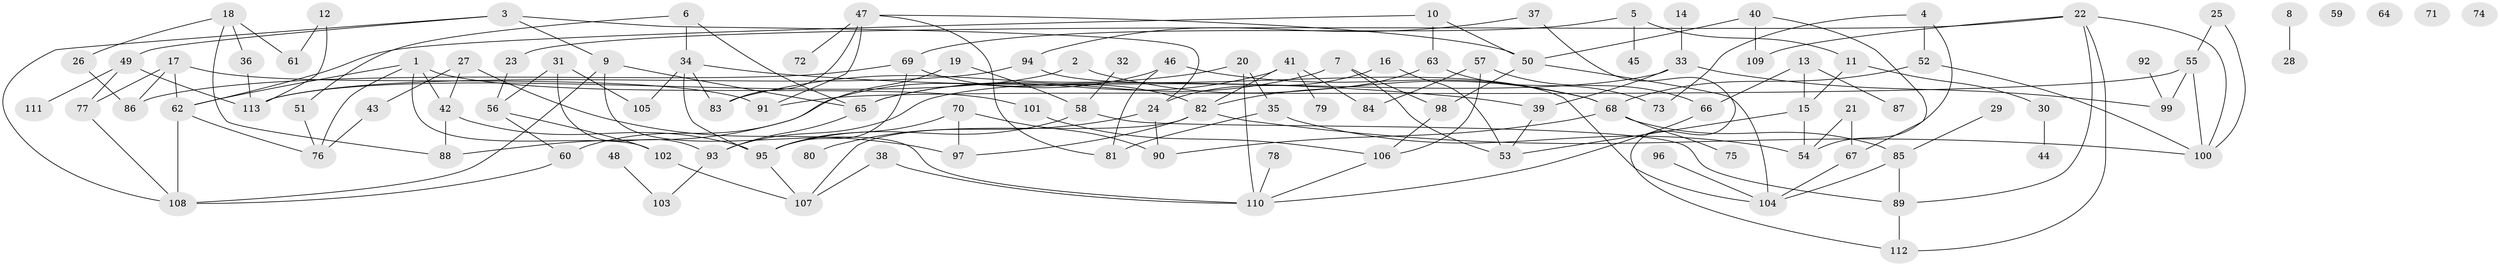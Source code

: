 // Generated by graph-tools (version 1.1) at 2025/33/03/09/25 02:33:57]
// undirected, 113 vertices, 164 edges
graph export_dot {
graph [start="1"]
  node [color=gray90,style=filled];
  1;
  2;
  3;
  4;
  5;
  6;
  7;
  8;
  9;
  10;
  11;
  12;
  13;
  14;
  15;
  16;
  17;
  18;
  19;
  20;
  21;
  22;
  23;
  24;
  25;
  26;
  27;
  28;
  29;
  30;
  31;
  32;
  33;
  34;
  35;
  36;
  37;
  38;
  39;
  40;
  41;
  42;
  43;
  44;
  45;
  46;
  47;
  48;
  49;
  50;
  51;
  52;
  53;
  54;
  55;
  56;
  57;
  58;
  59;
  60;
  61;
  62;
  63;
  64;
  65;
  66;
  67;
  68;
  69;
  70;
  71;
  72;
  73;
  74;
  75;
  76;
  77;
  78;
  79;
  80;
  81;
  82;
  83;
  84;
  85;
  86;
  87;
  88;
  89;
  90;
  91;
  92;
  93;
  94;
  95;
  96;
  97;
  98;
  99;
  100;
  101;
  102;
  103;
  104;
  105;
  106;
  107;
  108;
  109;
  110;
  111;
  112;
  113;
  1 -- 42;
  1 -- 62;
  1 -- 76;
  1 -- 101;
  1 -- 102;
  2 -- 68;
  2 -- 113;
  3 -- 9;
  3 -- 24;
  3 -- 49;
  3 -- 108;
  4 -- 52;
  4 -- 54;
  4 -- 73;
  5 -- 11;
  5 -- 45;
  5 -- 69;
  6 -- 34;
  6 -- 51;
  6 -- 65;
  7 -- 53;
  7 -- 65;
  7 -- 98;
  8 -- 28;
  9 -- 65;
  9 -- 108;
  9 -- 110;
  10 -- 50;
  10 -- 62;
  10 -- 63;
  11 -- 15;
  11 -- 30;
  12 -- 61;
  12 -- 113;
  13 -- 15;
  13 -- 66;
  13 -- 87;
  14 -- 33;
  15 -- 53;
  15 -- 54;
  16 -- 24;
  16 -- 53;
  17 -- 62;
  17 -- 77;
  17 -- 86;
  17 -- 91;
  18 -- 26;
  18 -- 36;
  18 -- 61;
  18 -- 88;
  19 -- 58;
  19 -- 60;
  20 -- 35;
  20 -- 83;
  20 -- 110;
  21 -- 54;
  21 -- 67;
  22 -- 23;
  22 -- 89;
  22 -- 100;
  22 -- 109;
  22 -- 112;
  23 -- 56;
  24 -- 80;
  24 -- 90;
  25 -- 55;
  25 -- 100;
  26 -- 86;
  27 -- 42;
  27 -- 43;
  27 -- 97;
  29 -- 85;
  30 -- 44;
  31 -- 56;
  31 -- 93;
  31 -- 105;
  32 -- 58;
  33 -- 39;
  33 -- 93;
  33 -- 99;
  34 -- 39;
  34 -- 83;
  34 -- 95;
  34 -- 105;
  35 -- 54;
  35 -- 81;
  36 -- 113;
  37 -- 94;
  37 -- 112;
  38 -- 107;
  38 -- 110;
  39 -- 53;
  40 -- 50;
  40 -- 67;
  40 -- 109;
  41 -- 65;
  41 -- 79;
  41 -- 82;
  41 -- 84;
  42 -- 88;
  42 -- 95;
  43 -- 76;
  46 -- 68;
  46 -- 81;
  46 -- 88;
  47 -- 50;
  47 -- 72;
  47 -- 81;
  47 -- 83;
  47 -- 91;
  48 -- 103;
  49 -- 77;
  49 -- 111;
  49 -- 113;
  50 -- 98;
  50 -- 104;
  51 -- 76;
  52 -- 68;
  52 -- 100;
  55 -- 91;
  55 -- 99;
  55 -- 100;
  56 -- 60;
  56 -- 102;
  57 -- 66;
  57 -- 84;
  57 -- 106;
  58 -- 89;
  58 -- 95;
  60 -- 108;
  62 -- 76;
  62 -- 108;
  63 -- 73;
  63 -- 82;
  65 -- 93;
  66 -- 110;
  67 -- 104;
  68 -- 75;
  68 -- 85;
  68 -- 90;
  69 -- 82;
  69 -- 86;
  69 -- 95;
  70 -- 90;
  70 -- 95;
  70 -- 97;
  77 -- 108;
  78 -- 110;
  82 -- 97;
  82 -- 100;
  82 -- 107;
  85 -- 89;
  85 -- 104;
  89 -- 112;
  92 -- 99;
  93 -- 103;
  94 -- 104;
  94 -- 113;
  95 -- 107;
  96 -- 104;
  98 -- 106;
  101 -- 106;
  102 -- 107;
  106 -- 110;
}
